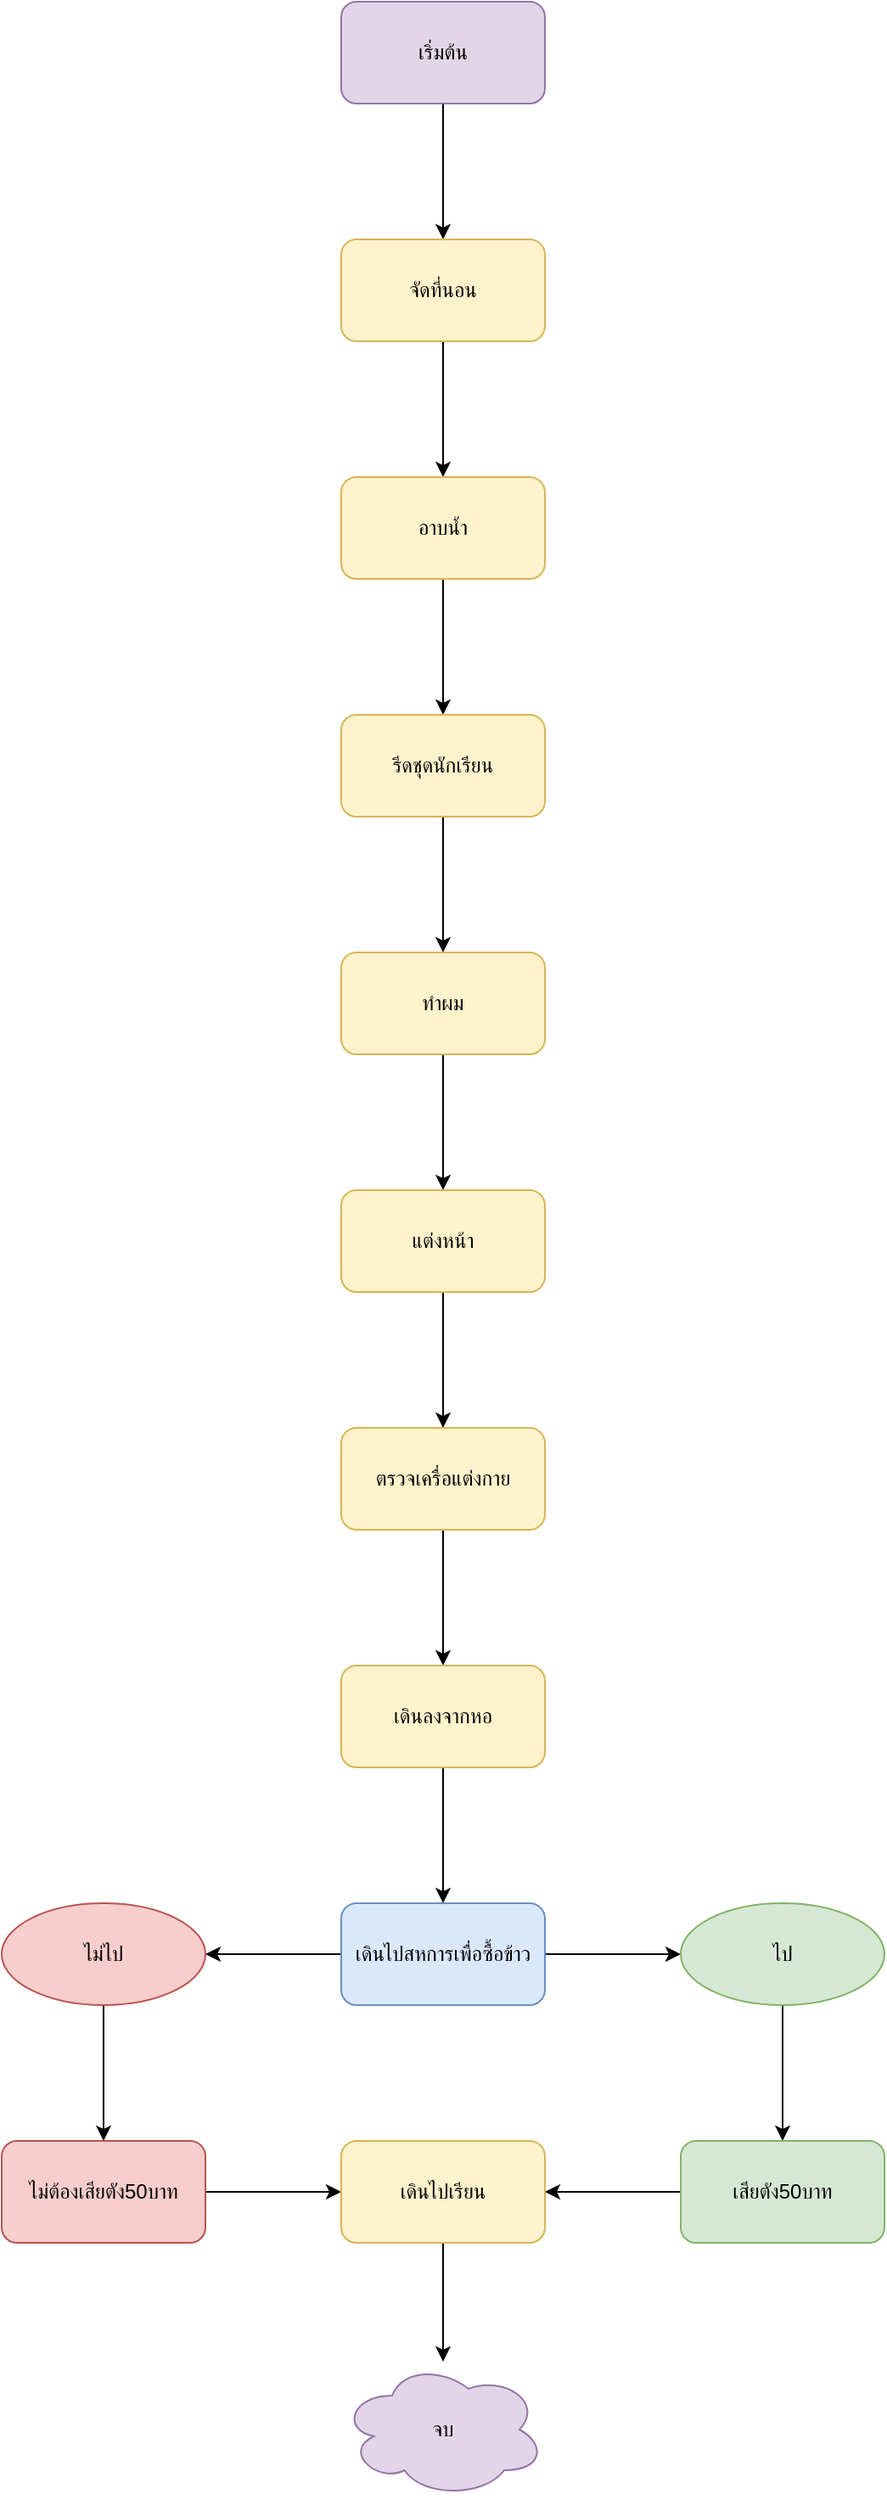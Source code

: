 <mxfile version="20.6.0" type="github">
  <diagram id="_hb43gfGvPdzossE4yqr" name="Page-1">
    <mxGraphModel dx="1038" dy="539" grid="1" gridSize="10" guides="1" tooltips="1" connect="1" arrows="1" fold="1" page="1" pageScale="1" pageWidth="850" pageHeight="1100" math="0" shadow="0">
      <root>
        <mxCell id="0" />
        <mxCell id="1" parent="0" />
        <mxCell id="bhQ-heTgGJouBrCOcXTa-9" value="" style="edgeStyle=orthogonalEdgeStyle;rounded=0;orthogonalLoop=1;jettySize=auto;html=1;" edge="1" parent="1" source="bhQ-heTgGJouBrCOcXTa-1" target="bhQ-heTgGJouBrCOcXTa-8">
          <mxGeometry relative="1" as="geometry" />
        </mxCell>
        <mxCell id="bhQ-heTgGJouBrCOcXTa-1" value="เริ่มต้น" style="rounded=1;whiteSpace=wrap;html=1;fillColor=#e1d5e7;strokeColor=#9673a6;" vertex="1" parent="1">
          <mxGeometry x="330" y="20" width="120" height="60" as="geometry" />
        </mxCell>
        <mxCell id="bhQ-heTgGJouBrCOcXTa-11" value="" style="edgeStyle=orthogonalEdgeStyle;rounded=0;orthogonalLoop=1;jettySize=auto;html=1;" edge="1" parent="1" source="bhQ-heTgGJouBrCOcXTa-8" target="bhQ-heTgGJouBrCOcXTa-10">
          <mxGeometry relative="1" as="geometry" />
        </mxCell>
        <mxCell id="bhQ-heTgGJouBrCOcXTa-8" value="จัดที่นอน" style="whiteSpace=wrap;html=1;rounded=1;fillColor=#fff2cc;strokeColor=#d6b656;" vertex="1" parent="1">
          <mxGeometry x="330" y="160" width="120" height="60" as="geometry" />
        </mxCell>
        <mxCell id="bhQ-heTgGJouBrCOcXTa-13" value="" style="edgeStyle=orthogonalEdgeStyle;rounded=0;orthogonalLoop=1;jettySize=auto;html=1;" edge="1" parent="1" source="bhQ-heTgGJouBrCOcXTa-10" target="bhQ-heTgGJouBrCOcXTa-12">
          <mxGeometry relative="1" as="geometry" />
        </mxCell>
        <mxCell id="bhQ-heTgGJouBrCOcXTa-10" value="อาบน้ำ" style="whiteSpace=wrap;html=1;rounded=1;fillColor=#fff2cc;strokeColor=#d6b656;" vertex="1" parent="1">
          <mxGeometry x="330" y="300" width="120" height="60" as="geometry" />
        </mxCell>
        <mxCell id="bhQ-heTgGJouBrCOcXTa-15" value="" style="edgeStyle=orthogonalEdgeStyle;rounded=0;orthogonalLoop=1;jettySize=auto;html=1;" edge="1" parent="1" source="bhQ-heTgGJouBrCOcXTa-12" target="bhQ-heTgGJouBrCOcXTa-14">
          <mxGeometry relative="1" as="geometry" />
        </mxCell>
        <mxCell id="bhQ-heTgGJouBrCOcXTa-12" value="รีดชุดนักเรียน" style="whiteSpace=wrap;html=1;rounded=1;fillColor=#fff2cc;strokeColor=#d6b656;" vertex="1" parent="1">
          <mxGeometry x="330" y="440" width="120" height="60" as="geometry" />
        </mxCell>
        <mxCell id="bhQ-heTgGJouBrCOcXTa-17" value="" style="edgeStyle=orthogonalEdgeStyle;rounded=0;orthogonalLoop=1;jettySize=auto;html=1;" edge="1" parent="1" source="bhQ-heTgGJouBrCOcXTa-14" target="bhQ-heTgGJouBrCOcXTa-16">
          <mxGeometry relative="1" as="geometry" />
        </mxCell>
        <mxCell id="bhQ-heTgGJouBrCOcXTa-14" value="ทำผม" style="whiteSpace=wrap;html=1;rounded=1;fillColor=#fff2cc;strokeColor=#d6b656;" vertex="1" parent="1">
          <mxGeometry x="330" y="580" width="120" height="60" as="geometry" />
        </mxCell>
        <mxCell id="bhQ-heTgGJouBrCOcXTa-19" value="" style="edgeStyle=orthogonalEdgeStyle;rounded=0;orthogonalLoop=1;jettySize=auto;html=1;" edge="1" parent="1" source="bhQ-heTgGJouBrCOcXTa-16" target="bhQ-heTgGJouBrCOcXTa-18">
          <mxGeometry relative="1" as="geometry" />
        </mxCell>
        <mxCell id="bhQ-heTgGJouBrCOcXTa-16" value="แต่งหน้า" style="whiteSpace=wrap;html=1;rounded=1;fillColor=#fff2cc;strokeColor=#d6b656;" vertex="1" parent="1">
          <mxGeometry x="330" y="720" width="120" height="60" as="geometry" />
        </mxCell>
        <mxCell id="bhQ-heTgGJouBrCOcXTa-21" value="" style="edgeStyle=orthogonalEdgeStyle;rounded=0;orthogonalLoop=1;jettySize=auto;html=1;" edge="1" parent="1" source="bhQ-heTgGJouBrCOcXTa-18" target="bhQ-heTgGJouBrCOcXTa-20">
          <mxGeometry relative="1" as="geometry" />
        </mxCell>
        <mxCell id="bhQ-heTgGJouBrCOcXTa-18" value="ตรวจเครื่อแต่งกาย" style="whiteSpace=wrap;html=1;rounded=1;fillColor=#fff2cc;strokeColor=#d6b656;" vertex="1" parent="1">
          <mxGeometry x="330" y="860" width="120" height="60" as="geometry" />
        </mxCell>
        <mxCell id="bhQ-heTgGJouBrCOcXTa-23" value="" style="edgeStyle=orthogonalEdgeStyle;rounded=0;orthogonalLoop=1;jettySize=auto;html=1;" edge="1" parent="1" source="bhQ-heTgGJouBrCOcXTa-20" target="bhQ-heTgGJouBrCOcXTa-22">
          <mxGeometry relative="1" as="geometry" />
        </mxCell>
        <mxCell id="bhQ-heTgGJouBrCOcXTa-20" value="เดินลงจากหอ" style="whiteSpace=wrap;html=1;rounded=1;fillColor=#fff2cc;strokeColor=#d6b656;" vertex="1" parent="1">
          <mxGeometry x="330" y="1000" width="120" height="60" as="geometry" />
        </mxCell>
        <mxCell id="bhQ-heTgGJouBrCOcXTa-25" value="" style="edgeStyle=orthogonalEdgeStyle;rounded=0;orthogonalLoop=1;jettySize=auto;html=1;" edge="1" parent="1" source="bhQ-heTgGJouBrCOcXTa-22" target="bhQ-heTgGJouBrCOcXTa-24">
          <mxGeometry relative="1" as="geometry" />
        </mxCell>
        <mxCell id="bhQ-heTgGJouBrCOcXTa-27" value="" style="edgeStyle=orthogonalEdgeStyle;rounded=0;orthogonalLoop=1;jettySize=auto;html=1;" edge="1" parent="1" source="bhQ-heTgGJouBrCOcXTa-22" target="bhQ-heTgGJouBrCOcXTa-26">
          <mxGeometry relative="1" as="geometry" />
        </mxCell>
        <mxCell id="bhQ-heTgGJouBrCOcXTa-22" value="เดินไปสหการเพื่อซื้อข้าว" style="whiteSpace=wrap;html=1;rounded=1;fillColor=#dae8fc;strokeColor=#6c8ebf;" vertex="1" parent="1">
          <mxGeometry x="330" y="1140" width="120" height="60" as="geometry" />
        </mxCell>
        <mxCell id="bhQ-heTgGJouBrCOcXTa-31" value="" style="edgeStyle=orthogonalEdgeStyle;rounded=0;orthogonalLoop=1;jettySize=auto;html=1;" edge="1" parent="1" source="bhQ-heTgGJouBrCOcXTa-24" target="bhQ-heTgGJouBrCOcXTa-30">
          <mxGeometry relative="1" as="geometry" />
        </mxCell>
        <mxCell id="bhQ-heTgGJouBrCOcXTa-24" value="ไป" style="ellipse;whiteSpace=wrap;html=1;rounded=1;fillColor=#d5e8d4;strokeColor=#82b366;" vertex="1" parent="1">
          <mxGeometry x="530" y="1140" width="120" height="60" as="geometry" />
        </mxCell>
        <mxCell id="bhQ-heTgGJouBrCOcXTa-33" value="" style="edgeStyle=orthogonalEdgeStyle;rounded=0;orthogonalLoop=1;jettySize=auto;html=1;" edge="1" parent="1" source="bhQ-heTgGJouBrCOcXTa-26" target="bhQ-heTgGJouBrCOcXTa-32">
          <mxGeometry relative="1" as="geometry" />
        </mxCell>
        <mxCell id="bhQ-heTgGJouBrCOcXTa-26" value="ไม่ไป" style="ellipse;whiteSpace=wrap;html=1;rounded=1;fillColor=#f8cecc;strokeColor=#b85450;" vertex="1" parent="1">
          <mxGeometry x="130" y="1140" width="120" height="60" as="geometry" />
        </mxCell>
        <mxCell id="bhQ-heTgGJouBrCOcXTa-36" value="" style="edgeStyle=orthogonalEdgeStyle;rounded=0;orthogonalLoop=1;jettySize=auto;html=1;" edge="1" parent="1" source="bhQ-heTgGJouBrCOcXTa-30" target="bhQ-heTgGJouBrCOcXTa-34">
          <mxGeometry relative="1" as="geometry" />
        </mxCell>
        <mxCell id="bhQ-heTgGJouBrCOcXTa-30" value="เสียตัง50บาท" style="whiteSpace=wrap;html=1;rounded=1;fillColor=#d5e8d4;strokeColor=#82b366;" vertex="1" parent="1">
          <mxGeometry x="530" y="1280" width="120" height="60" as="geometry" />
        </mxCell>
        <mxCell id="bhQ-heTgGJouBrCOcXTa-35" value="" style="edgeStyle=orthogonalEdgeStyle;rounded=0;orthogonalLoop=1;jettySize=auto;html=1;" edge="1" parent="1" source="bhQ-heTgGJouBrCOcXTa-32" target="bhQ-heTgGJouBrCOcXTa-34">
          <mxGeometry relative="1" as="geometry" />
        </mxCell>
        <mxCell id="bhQ-heTgGJouBrCOcXTa-32" value="ไม่ต้องเสียตัง50บาท" style="whiteSpace=wrap;html=1;rounded=1;fillColor=#f8cecc;strokeColor=#b85450;" vertex="1" parent="1">
          <mxGeometry x="130" y="1280" width="120" height="60" as="geometry" />
        </mxCell>
        <mxCell id="bhQ-heTgGJouBrCOcXTa-40" value="" style="edgeStyle=orthogonalEdgeStyle;rounded=0;orthogonalLoop=1;jettySize=auto;html=1;" edge="1" parent="1" source="bhQ-heTgGJouBrCOcXTa-34" target="bhQ-heTgGJouBrCOcXTa-39">
          <mxGeometry relative="1" as="geometry" />
        </mxCell>
        <mxCell id="bhQ-heTgGJouBrCOcXTa-34" value="เดินไปเรียน" style="whiteSpace=wrap;html=1;rounded=1;fillColor=#fff2cc;strokeColor=#d6b656;" vertex="1" parent="1">
          <mxGeometry x="330" y="1280" width="120" height="60" as="geometry" />
        </mxCell>
        <mxCell id="bhQ-heTgGJouBrCOcXTa-39" value="จบ" style="ellipse;shape=cloud;whiteSpace=wrap;html=1;rounded=1;fillColor=#e1d5e7;strokeColor=#9673a6;" vertex="1" parent="1">
          <mxGeometry x="330" y="1410" width="120" height="80" as="geometry" />
        </mxCell>
      </root>
    </mxGraphModel>
  </diagram>
</mxfile>
